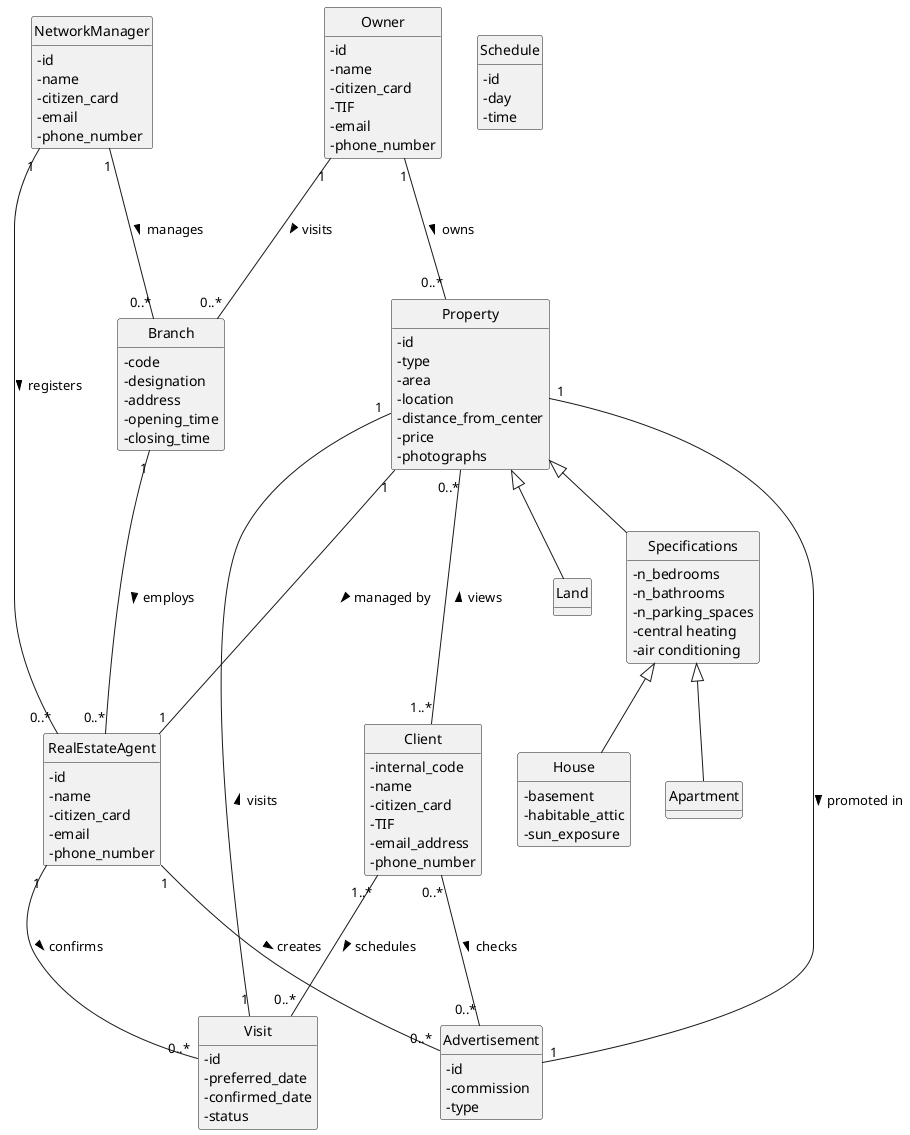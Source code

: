 @startuml

skinparam classAttributeIconSize 0
hide circle
hide methods

'Main entities
class Client {
    - internal_code
    - name
    - citizen_card
    - TIF
    - email_address
    - phone_number
}


class Property {
    - id
    - type
    - area
    - location
    - distance_from_center
    - price
    - photographs
}

class Owner {
    - id
    - name
    - citizen_card
    - TIF
    - email
    - phone_number
}

class Land {
}

class House {
    - basement
    - habitable_attic
    - sun_exposure
}

class Apartment {
 }


class Specifications {
   - n_bedrooms
   - n_bathrooms
   - n_parking_spaces
   - central heating
   - air conditioning
}
class Branch {
    - code
    - designation
    - address
    - opening_time
    - closing_time
}

class RealEstateAgent {
    - id
    - name
    - citizen_card
    - email
    - phone_number
}

class Advertisement {
    - id
    - commission
    - type
}

class Visit {
    - id
    - preferred_date
    - confirmed_date
    - status
}

class NetworkManager {
    - id
    - name
    - citizen_card
    - email
    - phone_number
}

class Schedule {
    - id
    - day
    - time
}

'Relationships and Cardinalities
Owner "1" -down-- "0..*" Property: owns >
Owner "1" -right-- "0..*" Branch: visits >
Property "1" -right-- "1" RealEstateAgent: managed by >
Property "1" -down-- "1" Advertisement: promoted in >
Client "1..*" -up-- "0..*" Property: views >
Client "1..*" -down-- "0..*" Visit: schedules >
Visit "1" -right-- "1" Property: visits >
Client "0..*" -down-- "0..*" Advertisement: checks >
Branch "1" -down-- "0..*" RealEstateAgent: employs >
RealEstateAgent "1" -down-- "0..*" Advertisement: creates >
RealEstateAgent "1" -down-- "0..*" Visit: confirms >
NetworkManager "1" -down-- "0..*" Branch: manages >
NetworkManager "1" -down-- "0..*" RealEstateAgent: registers >


Property <|-- Land
Property <|-- Specifications
Specifications <|-- Apartment
Specifications <|--  House

@enduml
